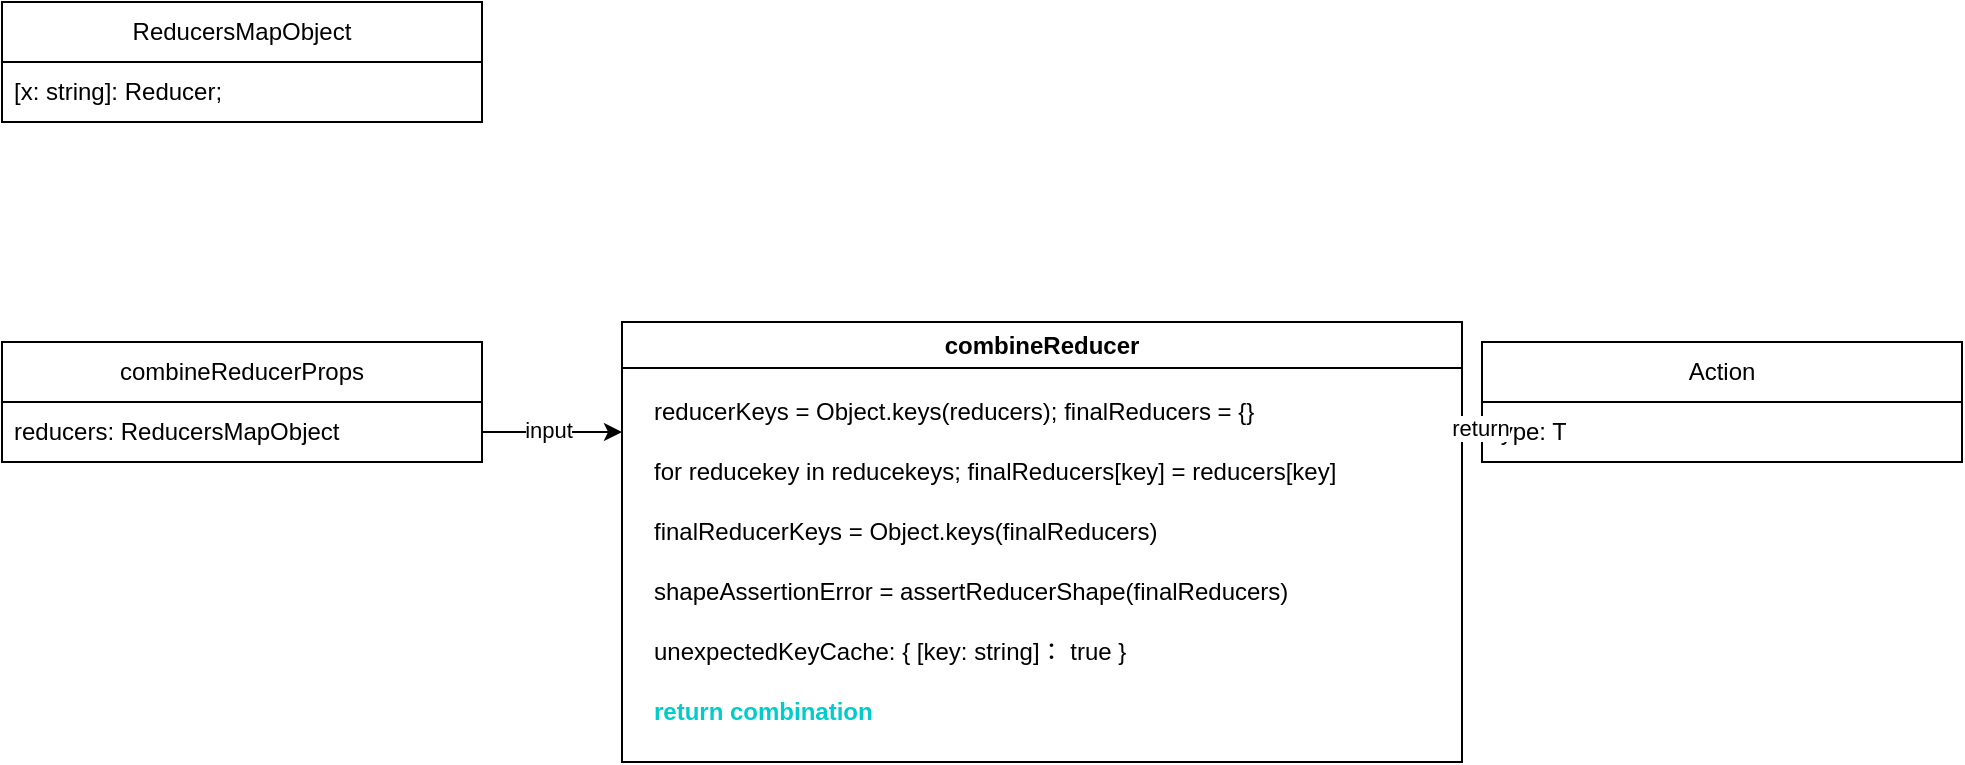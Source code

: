 <mxfile version="20.8.13" type="github">
  <diagram name="第 1 页" id="b--3YDLnmrPE_MdeOlID">
    <mxGraphModel dx="1639" dy="1154" grid="1" gridSize="10" guides="1" tooltips="1" connect="1" arrows="1" fold="1" page="1" pageScale="1" pageWidth="827" pageHeight="1169" math="0" shadow="0">
      <root>
        <mxCell id="0" />
        <mxCell id="1" parent="0" />
        <mxCell id="z5I120S_0erPX6Xemq4c-1" value="combineReducer" style="swimlane;whiteSpace=wrap;html=1;strokeColor=default;" vertex="1" parent="1">
          <mxGeometry x="70" y="250" width="420" height="220" as="geometry" />
        </mxCell>
        <mxCell id="z5I120S_0erPX6Xemq4c-3" value="for reducekey in reducekeys; finalReducers[key] = reducers[key]" style="text;strokeColor=none;fillColor=none;align=left;verticalAlign=middle;spacingLeft=4;spacingRight=4;overflow=hidden;points=[[0,0.5],[1,0.5]];portConstraint=eastwest;rotatable=0;whiteSpace=wrap;html=1;" vertex="1" parent="z5I120S_0erPX6Xemq4c-1">
          <mxGeometry x="10" y="60" width="360" height="30" as="geometry" />
        </mxCell>
        <mxCell id="z5I120S_0erPX6Xemq4c-4" value="finalReducerKeys = Object.keys(finalReducers)" style="text;strokeColor=none;fillColor=none;align=left;verticalAlign=middle;spacingLeft=4;spacingRight=4;overflow=hidden;points=[[0,0.5],[1,0.5]];portConstraint=eastwest;rotatable=0;whiteSpace=wrap;html=1;" vertex="1" parent="z5I120S_0erPX6Xemq4c-1">
          <mxGeometry x="10" y="90" width="380" height="30" as="geometry" />
        </mxCell>
        <mxCell id="z5I120S_0erPX6Xemq4c-5" value="shapeAssertionError = assertReducerShape(finalReducers)" style="text;strokeColor=none;fillColor=none;align=left;verticalAlign=middle;spacingLeft=4;spacingRight=4;overflow=hidden;points=[[0,0.5],[1,0.5]];portConstraint=eastwest;rotatable=0;whiteSpace=wrap;html=1;" vertex="1" parent="z5I120S_0erPX6Xemq4c-1">
          <mxGeometry x="10" y="120" width="360" height="30" as="geometry" />
        </mxCell>
        <mxCell id="z5I120S_0erPX6Xemq4c-6" value="unexpectedKeyCache: { [key: string]： true }" style="text;strokeColor=none;fillColor=none;align=left;verticalAlign=middle;spacingLeft=4;spacingRight=4;overflow=hidden;points=[[0,0.5],[1,0.5]];portConstraint=eastwest;rotatable=0;whiteSpace=wrap;html=1;" vertex="1" parent="z5I120S_0erPX6Xemq4c-1">
          <mxGeometry x="10" y="150" width="290" height="30" as="geometry" />
        </mxCell>
        <mxCell id="z5I120S_0erPX6Xemq4c-7" value="return combination" style="text;strokeColor=none;fillColor=none;align=left;verticalAlign=middle;spacingLeft=4;spacingRight=4;overflow=hidden;points=[[0,0.5],[1,0.5]];portConstraint=eastwest;rotatable=0;whiteSpace=wrap;html=1;fontColor=#00CCCC;fontStyle=1" vertex="1" parent="z5I120S_0erPX6Xemq4c-1">
          <mxGeometry x="10" y="180" width="290" height="30" as="geometry" />
        </mxCell>
        <mxCell id="z5I120S_0erPX6Xemq4c-16" value="reducerKeys = Object.keys(reducers); finalReducers = {}" style="text;strokeColor=none;fillColor=none;align=left;verticalAlign=middle;spacingLeft=4;spacingRight=4;overflow=hidden;points=[[0,0.5],[1,0.5]];portConstraint=eastwest;rotatable=0;whiteSpace=wrap;html=1;" vertex="1" parent="z5I120S_0erPX6Xemq4c-1">
          <mxGeometry x="10" y="30" width="340" height="30" as="geometry" />
        </mxCell>
        <mxCell id="z5I120S_0erPX6Xemq4c-8" value="combineReducerProps" style="swimlane;fontStyle=0;childLayout=stackLayout;horizontal=1;startSize=30;horizontalStack=0;resizeParent=1;resizeParentMax=0;resizeLast=0;collapsible=1;marginBottom=0;whiteSpace=wrap;html=1;" vertex="1" parent="1">
          <mxGeometry x="-240" y="260" width="240" height="60" as="geometry">
            <mxRectangle x="420" y="400" width="60" height="30" as="alternateBounds" />
          </mxGeometry>
        </mxCell>
        <mxCell id="z5I120S_0erPX6Xemq4c-9" value="reducers: ReducersMapObject" style="text;strokeColor=none;fillColor=none;align=left;verticalAlign=middle;spacingLeft=4;spacingRight=4;overflow=hidden;points=[[0,0.5],[1,0.5]];portConstraint=eastwest;rotatable=0;whiteSpace=wrap;html=1;" vertex="1" parent="z5I120S_0erPX6Xemq4c-8">
          <mxGeometry y="30" width="240" height="30" as="geometry" />
        </mxCell>
        <mxCell id="z5I120S_0erPX6Xemq4c-10" value="Action" style="swimlane;fontStyle=0;childLayout=stackLayout;horizontal=1;startSize=30;horizontalStack=0;resizeParent=1;resizeParentMax=0;resizeLast=0;collapsible=1;marginBottom=0;whiteSpace=wrap;html=1;" vertex="1" parent="1">
          <mxGeometry x="500" y="260" width="240" height="60" as="geometry">
            <mxRectangle x="420" y="400" width="60" height="30" as="alternateBounds" />
          </mxGeometry>
        </mxCell>
        <mxCell id="z5I120S_0erPX6Xemq4c-11" value="type: T" style="text;strokeColor=none;fillColor=none;align=left;verticalAlign=middle;spacingLeft=4;spacingRight=4;overflow=hidden;points=[[0,0.5],[1,0.5]];portConstraint=eastwest;rotatable=0;whiteSpace=wrap;html=1;" vertex="1" parent="z5I120S_0erPX6Xemq4c-10">
          <mxGeometry y="30" width="240" height="30" as="geometry" />
        </mxCell>
        <mxCell id="z5I120S_0erPX6Xemq4c-12" value="" style="endArrow=classic;html=1;rounded=0;exitX=1;exitY=0.5;exitDx=0;exitDy=0;entryX=0;entryY=0.25;entryDx=0;entryDy=0;" edge="1" parent="1" source="z5I120S_0erPX6Xemq4c-9" target="z5I120S_0erPX6Xemq4c-1">
          <mxGeometry width="50" height="50" relative="1" as="geometry">
            <mxPoint x="10" y="210" as="sourcePoint" />
            <mxPoint x="61.68" y="290.66" as="targetPoint" />
          </mxGeometry>
        </mxCell>
        <mxCell id="z5I120S_0erPX6Xemq4c-13" value="input" style="edgeLabel;html=1;align=center;verticalAlign=middle;resizable=0;points=[];" vertex="1" connectable="0" parent="z5I120S_0erPX6Xemq4c-12">
          <mxGeometry x="-0.286" y="-1" relative="1" as="geometry">
            <mxPoint x="8" y="-2" as="offset" />
          </mxGeometry>
        </mxCell>
        <mxCell id="z5I120S_0erPX6Xemq4c-14" value="" style="edgeStyle=orthogonalEdgeStyle;rounded=0;orthogonalLoop=1;jettySize=auto;html=1;entryX=0;entryY=0.5;entryDx=0;entryDy=0;exitX=1;exitY=0.25;exitDx=0;exitDy=0;" edge="1" parent="1" source="z5I120S_0erPX6Xemq4c-1" target="z5I120S_0erPX6Xemq4c-11">
          <mxGeometry relative="1" as="geometry">
            <mxPoint x="470" y="-17.5" as="sourcePoint" />
            <mxPoint x="540.28" y="-18.32" as="targetPoint" />
          </mxGeometry>
        </mxCell>
        <mxCell id="z5I120S_0erPX6Xemq4c-15" value="return" style="edgeLabel;html=1;align=center;verticalAlign=middle;resizable=0;points=[];" vertex="1" connectable="0" parent="z5I120S_0erPX6Xemq4c-14">
          <mxGeometry x="-0.283" relative="1" as="geometry">
            <mxPoint x="5" y="-2" as="offset" />
          </mxGeometry>
        </mxCell>
        <mxCell id="z5I120S_0erPX6Xemq4c-17" value="ReducersMapObject" style="swimlane;fontStyle=0;childLayout=stackLayout;horizontal=1;startSize=30;horizontalStack=0;resizeParent=1;resizeParentMax=0;resizeLast=0;collapsible=1;marginBottom=0;whiteSpace=wrap;html=1;" vertex="1" parent="1">
          <mxGeometry x="-240" y="90" width="240" height="60" as="geometry">
            <mxRectangle x="420" y="400" width="60" height="30" as="alternateBounds" />
          </mxGeometry>
        </mxCell>
        <mxCell id="z5I120S_0erPX6Xemq4c-18" value="[x: string]: Reducer;" style="text;strokeColor=none;fillColor=none;align=left;verticalAlign=middle;spacingLeft=4;spacingRight=4;overflow=hidden;points=[[0,0.5],[1,0.5]];portConstraint=eastwest;rotatable=0;whiteSpace=wrap;html=1;" vertex="1" parent="z5I120S_0erPX6Xemq4c-17">
          <mxGeometry y="30" width="240" height="30" as="geometry" />
        </mxCell>
      </root>
    </mxGraphModel>
  </diagram>
</mxfile>
